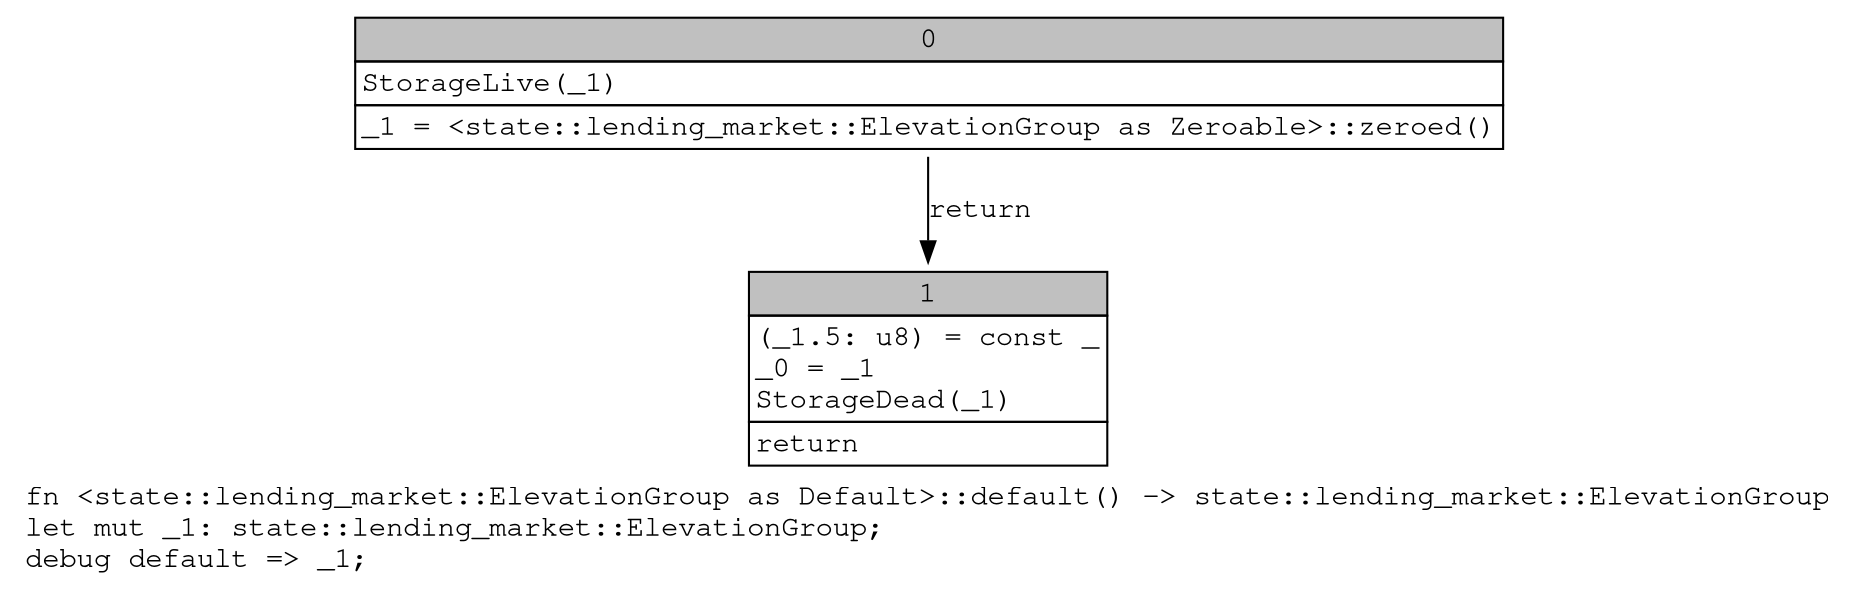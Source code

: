 digraph Mir_0_1524 {
    graph [fontname="Courier, monospace"];
    node [fontname="Courier, monospace"];
    edge [fontname="Courier, monospace"];
    label=<fn &lt;state::lending_market::ElevationGroup as Default&gt;::default() -&gt; state::lending_market::ElevationGroup<br align="left"/>let mut _1: state::lending_market::ElevationGroup;<br align="left"/>debug default =&gt; _1;<br align="left"/>>;
    bb0__0_1524 [shape="none", label=<<table border="0" cellborder="1" cellspacing="0"><tr><td bgcolor="gray" align="center" colspan="1">0</td></tr><tr><td align="left" balign="left">StorageLive(_1)<br/></td></tr><tr><td align="left">_1 = &lt;state::lending_market::ElevationGroup as Zeroable&gt;::zeroed()</td></tr></table>>];
    bb1__0_1524 [shape="none", label=<<table border="0" cellborder="1" cellspacing="0"><tr><td bgcolor="gray" align="center" colspan="1">1</td></tr><tr><td align="left" balign="left">(_1.5: u8) = const _<br/>_0 = _1<br/>StorageDead(_1)<br/></td></tr><tr><td align="left">return</td></tr></table>>];
    bb0__0_1524 -> bb1__0_1524 [label="return"];
}
